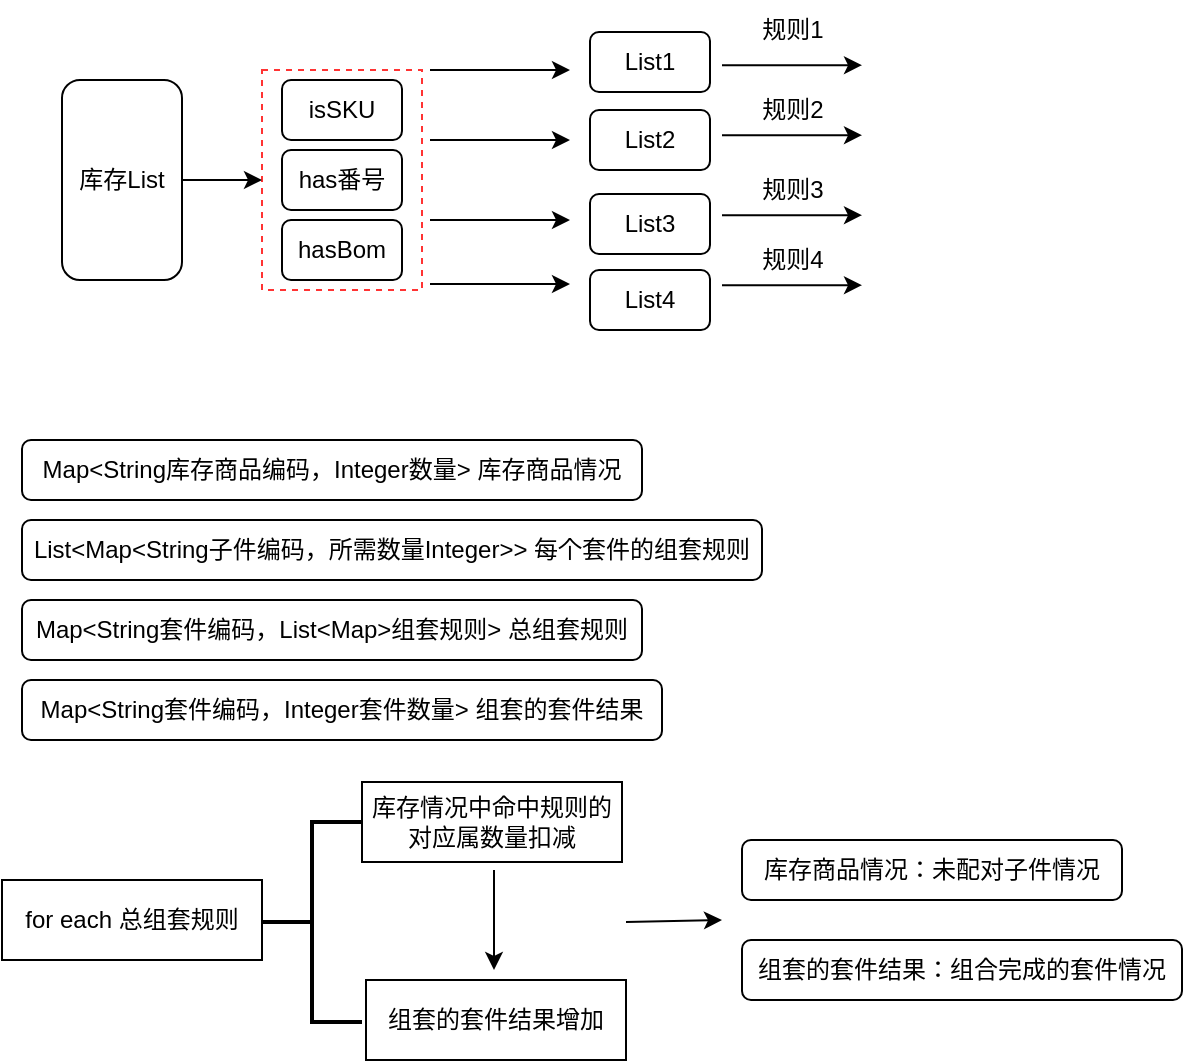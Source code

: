 <mxfile version="24.2.8" type="github">
  <diagram name="第 1 页" id="twCJVO7XW5ijM1dFtnB7">
    <mxGraphModel dx="1043" dy="556" grid="1" gridSize="10" guides="1" tooltips="1" connect="1" arrows="1" fold="1" page="1" pageScale="1" pageWidth="827" pageHeight="1169" math="0" shadow="0">
      <root>
        <mxCell id="0" />
        <mxCell id="1" parent="0" />
        <mxCell id="EkPGYTTj-NT59Nam8rsy-7" value="" style="rounded=0;whiteSpace=wrap;html=1;dashed=1;strokeColor=#FF3333;fillColor=none;" vertex="1" parent="1">
          <mxGeometry x="170" y="255" width="80" height="110" as="geometry" />
        </mxCell>
        <mxCell id="EkPGYTTj-NT59Nam8rsy-1" value="库存List" style="rounded=1;whiteSpace=wrap;html=1;" vertex="1" parent="1">
          <mxGeometry x="70" y="260" width="60" height="100" as="geometry" />
        </mxCell>
        <mxCell id="EkPGYTTj-NT59Nam8rsy-3" value="" style="endArrow=classic;html=1;rounded=0;" edge="1" parent="1">
          <mxGeometry width="50" height="50" relative="1" as="geometry">
            <mxPoint x="130" y="310" as="sourcePoint" />
            <mxPoint x="170" y="310" as="targetPoint" />
          </mxGeometry>
        </mxCell>
        <mxCell id="EkPGYTTj-NT59Nam8rsy-4" value="isSKU" style="rounded=1;whiteSpace=wrap;html=1;" vertex="1" parent="1">
          <mxGeometry x="180" y="260" width="60" height="30" as="geometry" />
        </mxCell>
        <mxCell id="EkPGYTTj-NT59Nam8rsy-5" value="has番号" style="rounded=1;whiteSpace=wrap;html=1;" vertex="1" parent="1">
          <mxGeometry x="180" y="295" width="60" height="30" as="geometry" />
        </mxCell>
        <mxCell id="EkPGYTTj-NT59Nam8rsy-6" value="hasBom" style="rounded=1;whiteSpace=wrap;html=1;" vertex="1" parent="1">
          <mxGeometry x="180" y="330" width="60" height="30" as="geometry" />
        </mxCell>
        <mxCell id="EkPGYTTj-NT59Nam8rsy-8" value="" style="edgeStyle=none;orthogonalLoop=1;jettySize=auto;html=1;rounded=0;" edge="1" parent="1">
          <mxGeometry width="100" relative="1" as="geometry">
            <mxPoint x="254" y="255" as="sourcePoint" />
            <mxPoint x="324" y="255" as="targetPoint" />
            <Array as="points" />
          </mxGeometry>
        </mxCell>
        <mxCell id="EkPGYTTj-NT59Nam8rsy-9" value="" style="edgeStyle=none;orthogonalLoop=1;jettySize=auto;html=1;rounded=0;" edge="1" parent="1">
          <mxGeometry width="100" relative="1" as="geometry">
            <mxPoint x="254" y="290" as="sourcePoint" />
            <mxPoint x="324" y="290" as="targetPoint" />
            <Array as="points" />
          </mxGeometry>
        </mxCell>
        <mxCell id="EkPGYTTj-NT59Nam8rsy-10" value="" style="edgeStyle=none;orthogonalLoop=1;jettySize=auto;html=1;rounded=0;" edge="1" parent="1">
          <mxGeometry width="100" relative="1" as="geometry">
            <mxPoint x="254" y="330" as="sourcePoint" />
            <mxPoint x="324" y="330" as="targetPoint" />
            <Array as="points" />
          </mxGeometry>
        </mxCell>
        <mxCell id="EkPGYTTj-NT59Nam8rsy-11" value="" style="edgeStyle=none;orthogonalLoop=1;jettySize=auto;html=1;rounded=0;" edge="1" parent="1">
          <mxGeometry width="100" relative="1" as="geometry">
            <mxPoint x="254" y="362" as="sourcePoint" />
            <mxPoint x="324" y="362" as="targetPoint" />
            <Array as="points" />
          </mxGeometry>
        </mxCell>
        <mxCell id="EkPGYTTj-NT59Nam8rsy-12" value="List1" style="rounded=1;whiteSpace=wrap;html=1;" vertex="1" parent="1">
          <mxGeometry x="334" y="236" width="60" height="30" as="geometry" />
        </mxCell>
        <mxCell id="EkPGYTTj-NT59Nam8rsy-13" value="List2" style="rounded=1;whiteSpace=wrap;html=1;" vertex="1" parent="1">
          <mxGeometry x="334" y="275" width="60" height="30" as="geometry" />
        </mxCell>
        <mxCell id="EkPGYTTj-NT59Nam8rsy-14" value="List3" style="rounded=1;whiteSpace=wrap;html=1;" vertex="1" parent="1">
          <mxGeometry x="334" y="317" width="60" height="30" as="geometry" />
        </mxCell>
        <mxCell id="EkPGYTTj-NT59Nam8rsy-15" value="List4" style="rounded=1;whiteSpace=wrap;html=1;" vertex="1" parent="1">
          <mxGeometry x="334" y="355" width="60" height="30" as="geometry" />
        </mxCell>
        <mxCell id="EkPGYTTj-NT59Nam8rsy-17" value="" style="edgeStyle=none;orthogonalLoop=1;jettySize=auto;html=1;rounded=0;" edge="1" parent="1">
          <mxGeometry width="100" relative="1" as="geometry">
            <mxPoint x="400" y="252.6" as="sourcePoint" />
            <mxPoint x="470" y="252.6" as="targetPoint" />
            <Array as="points" />
          </mxGeometry>
        </mxCell>
        <mxCell id="EkPGYTTj-NT59Nam8rsy-18" value="" style="edgeStyle=none;orthogonalLoop=1;jettySize=auto;html=1;rounded=0;" edge="1" parent="1">
          <mxGeometry width="100" relative="1" as="geometry">
            <mxPoint x="400" y="287.6" as="sourcePoint" />
            <mxPoint x="470" y="287.6" as="targetPoint" />
            <Array as="points" />
          </mxGeometry>
        </mxCell>
        <mxCell id="EkPGYTTj-NT59Nam8rsy-19" value="" style="edgeStyle=none;orthogonalLoop=1;jettySize=auto;html=1;rounded=0;" edge="1" parent="1">
          <mxGeometry width="100" relative="1" as="geometry">
            <mxPoint x="400" y="327.6" as="sourcePoint" />
            <mxPoint x="470" y="327.6" as="targetPoint" />
            <Array as="points" />
          </mxGeometry>
        </mxCell>
        <mxCell id="EkPGYTTj-NT59Nam8rsy-20" value="" style="edgeStyle=none;orthogonalLoop=1;jettySize=auto;html=1;rounded=0;" edge="1" parent="1">
          <mxGeometry width="100" relative="1" as="geometry">
            <mxPoint x="400" y="362.6" as="sourcePoint" />
            <mxPoint x="470" y="362.6" as="targetPoint" />
            <Array as="points" />
          </mxGeometry>
        </mxCell>
        <mxCell id="EkPGYTTj-NT59Nam8rsy-21" value="规则1" style="text;html=1;align=center;verticalAlign=middle;resizable=0;points=[];autosize=1;strokeColor=none;fillColor=none;" vertex="1" parent="1">
          <mxGeometry x="410" y="220" width="50" height="30" as="geometry" />
        </mxCell>
        <mxCell id="EkPGYTTj-NT59Nam8rsy-26" value="规则2" style="text;html=1;align=center;verticalAlign=middle;resizable=0;points=[];autosize=1;strokeColor=none;fillColor=none;" vertex="1" parent="1">
          <mxGeometry x="410" y="260" width="50" height="30" as="geometry" />
        </mxCell>
        <mxCell id="EkPGYTTj-NT59Nam8rsy-27" value="规则3" style="text;html=1;align=center;verticalAlign=middle;resizable=0;points=[];autosize=1;strokeColor=none;fillColor=none;" vertex="1" parent="1">
          <mxGeometry x="410" y="300" width="50" height="30" as="geometry" />
        </mxCell>
        <mxCell id="EkPGYTTj-NT59Nam8rsy-28" value="规则4" style="text;html=1;align=center;verticalAlign=middle;resizable=0;points=[];autosize=1;strokeColor=none;fillColor=none;" vertex="1" parent="1">
          <mxGeometry x="410" y="335" width="50" height="30" as="geometry" />
        </mxCell>
        <mxCell id="EkPGYTTj-NT59Nam8rsy-29" value="Map&amp;lt;String库存商品编码，Integer数量&amp;gt; 库存商品情况" style="rounded=1;whiteSpace=wrap;html=1;" vertex="1" parent="1">
          <mxGeometry x="50" y="440" width="310" height="30" as="geometry" />
        </mxCell>
        <mxCell id="EkPGYTTj-NT59Nam8rsy-30" value="Map&amp;lt;String套件编码，List&amp;lt;Map&amp;gt;组套规则&amp;gt; 总组套规则" style="rounded=1;whiteSpace=wrap;html=1;" vertex="1" parent="1">
          <mxGeometry x="50" y="520" width="310" height="30" as="geometry" />
        </mxCell>
        <mxCell id="EkPGYTTj-NT59Nam8rsy-31" value="List&amp;lt;Map&amp;lt;String子件编码，所需数量Integer&amp;gt;&amp;gt; 每个套件的组套规则" style="rounded=1;whiteSpace=wrap;html=1;" vertex="1" parent="1">
          <mxGeometry x="50" y="480" width="370" height="30" as="geometry" />
        </mxCell>
        <mxCell id="EkPGYTTj-NT59Nam8rsy-32" value="Map&amp;lt;String套件编码，Integer套件数量&amp;gt; 组套的套件结果" style="rounded=1;whiteSpace=wrap;html=1;" vertex="1" parent="1">
          <mxGeometry x="50" y="560" width="320" height="30" as="geometry" />
        </mxCell>
        <mxCell id="EkPGYTTj-NT59Nam8rsy-35" value="for each 总组套规则" style="rounded=0;whiteSpace=wrap;html=1;" vertex="1" parent="1">
          <mxGeometry x="40" y="660" width="130" height="40" as="geometry" />
        </mxCell>
        <mxCell id="EkPGYTTj-NT59Nam8rsy-43" value="" style="strokeWidth=2;html=1;shape=mxgraph.flowchart.annotation_2;align=left;labelPosition=right;pointerEvents=1;" vertex="1" parent="1">
          <mxGeometry x="170" y="631" width="50" height="100" as="geometry" />
        </mxCell>
        <mxCell id="EkPGYTTj-NT59Nam8rsy-45" value="库存情况中命中规则的对应属数量扣减" style="rounded=0;whiteSpace=wrap;html=1;" vertex="1" parent="1">
          <mxGeometry x="220" y="611" width="130" height="40" as="geometry" />
        </mxCell>
        <mxCell id="EkPGYTTj-NT59Nam8rsy-46" value="组套的套件结果增加" style="rounded=0;whiteSpace=wrap;html=1;" vertex="1" parent="1">
          <mxGeometry x="222" y="710" width="130" height="40" as="geometry" />
        </mxCell>
        <mxCell id="EkPGYTTj-NT59Nam8rsy-47" value="" style="endArrow=classic;html=1;rounded=0;" edge="1" parent="1">
          <mxGeometry width="50" height="50" relative="1" as="geometry">
            <mxPoint x="286" y="655" as="sourcePoint" />
            <mxPoint x="286" y="705" as="targetPoint" />
          </mxGeometry>
        </mxCell>
        <mxCell id="EkPGYTTj-NT59Nam8rsy-48" value="" style="endArrow=classic;html=1;rounded=0;" edge="1" parent="1">
          <mxGeometry width="50" height="50" relative="1" as="geometry">
            <mxPoint x="352" y="681" as="sourcePoint" />
            <mxPoint x="400" y="680" as="targetPoint" />
          </mxGeometry>
        </mxCell>
        <mxCell id="EkPGYTTj-NT59Nam8rsy-49" value="库存商品情况：未配对子件情况" style="rounded=1;whiteSpace=wrap;html=1;" vertex="1" parent="1">
          <mxGeometry x="410" y="640" width="190" height="30" as="geometry" />
        </mxCell>
        <mxCell id="EkPGYTTj-NT59Nam8rsy-50" value="组套的套件结果：组合完成的套件情况" style="rounded=1;whiteSpace=wrap;html=1;" vertex="1" parent="1">
          <mxGeometry x="410" y="690" width="220" height="30" as="geometry" />
        </mxCell>
      </root>
    </mxGraphModel>
  </diagram>
</mxfile>
